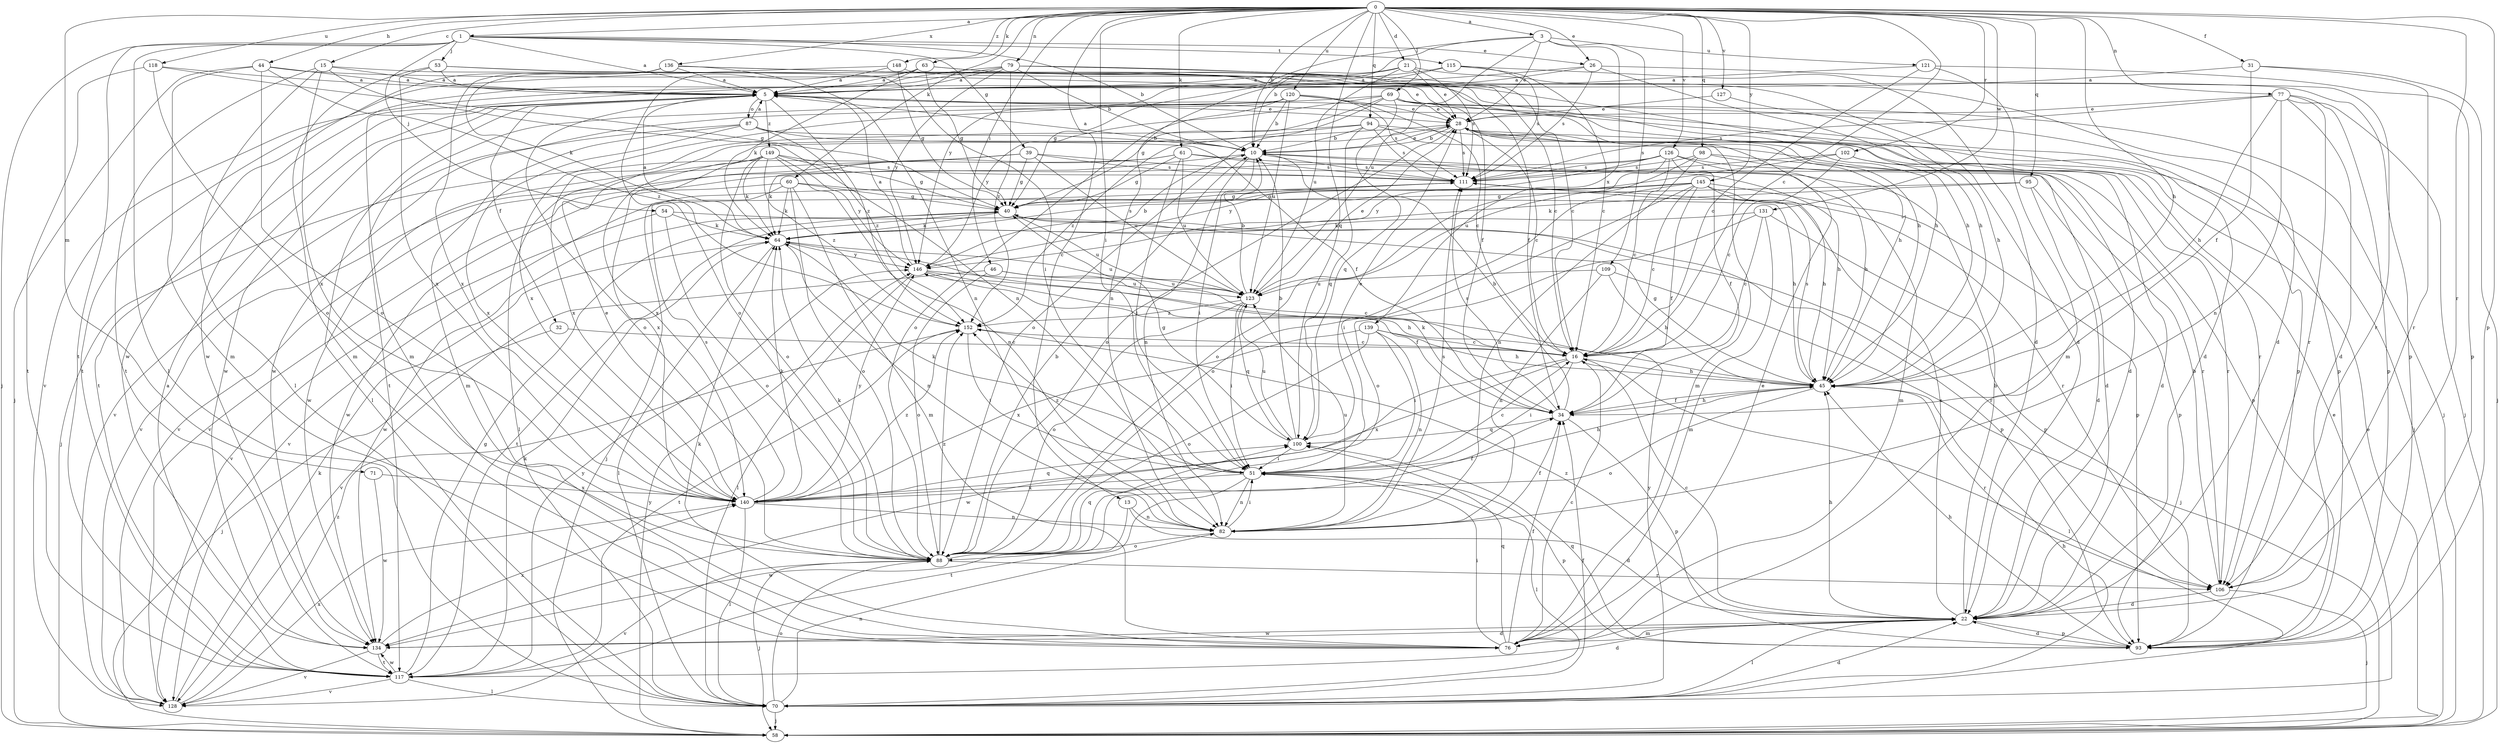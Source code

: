 strict digraph  {
0;
1;
3;
5;
10;
13;
15;
16;
21;
22;
26;
28;
31;
32;
34;
39;
40;
44;
45;
46;
51;
53;
54;
58;
60;
61;
63;
64;
69;
70;
71;
76;
77;
79;
82;
87;
88;
93;
94;
95;
98;
100;
102;
106;
109;
111;
115;
117;
118;
120;
121;
123;
126;
127;
128;
131;
134;
136;
139;
140;
145;
146;
148;
149;
152;
0 -> 1  [label=a];
0 -> 3  [label=a];
0 -> 10  [label=b];
0 -> 13  [label=c];
0 -> 15  [label=c];
0 -> 16  [label=c];
0 -> 21  [label=d];
0 -> 26  [label=e];
0 -> 31  [label=f];
0 -> 44  [label=h];
0 -> 45  [label=h];
0 -> 46  [label=i];
0 -> 51  [label=i];
0 -> 60  [label=k];
0 -> 61  [label=k];
0 -> 63  [label=k];
0 -> 69  [label=l];
0 -> 71  [label=m];
0 -> 77  [label=n];
0 -> 79  [label=n];
0 -> 93  [label=p];
0 -> 94  [label=q];
0 -> 95  [label=q];
0 -> 98  [label=q];
0 -> 100  [label=q];
0 -> 102  [label=r];
0 -> 106  [label=r];
0 -> 118  [label=u];
0 -> 120  [label=u];
0 -> 126  [label=v];
0 -> 127  [label=v];
0 -> 131  [label=w];
0 -> 136  [label=x];
0 -> 145  [label=y];
0 -> 148  [label=z];
1 -> 5  [label=a];
1 -> 10  [label=b];
1 -> 26  [label=e];
1 -> 39  [label=g];
1 -> 53  [label=j];
1 -> 54  [label=j];
1 -> 58  [label=j];
1 -> 70  [label=l];
1 -> 115  [label=t];
1 -> 117  [label=t];
3 -> 10  [label=b];
3 -> 28  [label=e];
3 -> 109  [label=s];
3 -> 121  [label=u];
3 -> 123  [label=u];
3 -> 139  [label=x];
3 -> 146  [label=y];
5 -> 28  [label=e];
5 -> 32  [label=f];
5 -> 45  [label=h];
5 -> 70  [label=l];
5 -> 87  [label=o];
5 -> 88  [label=o];
5 -> 93  [label=p];
5 -> 117  [label=t];
5 -> 134  [label=w];
5 -> 149  [label=z];
5 -> 152  [label=z];
10 -> 5  [label=a];
10 -> 28  [label=e];
10 -> 51  [label=i];
10 -> 64  [label=k];
10 -> 82  [label=n];
10 -> 111  [label=s];
13 -> 22  [label=d];
13 -> 82  [label=n];
13 -> 134  [label=w];
15 -> 5  [label=a];
15 -> 45  [label=h];
15 -> 70  [label=l];
15 -> 82  [label=n];
15 -> 117  [label=t];
15 -> 140  [label=x];
16 -> 45  [label=h];
16 -> 51  [label=i];
16 -> 70  [label=l];
16 -> 134  [label=w];
16 -> 140  [label=x];
21 -> 5  [label=a];
21 -> 28  [label=e];
21 -> 40  [label=g];
21 -> 93  [label=p];
21 -> 111  [label=s];
21 -> 123  [label=u];
22 -> 10  [label=b];
22 -> 16  [label=c];
22 -> 45  [label=h];
22 -> 70  [label=l];
22 -> 76  [label=m];
22 -> 93  [label=p];
22 -> 111  [label=s];
22 -> 134  [label=w];
22 -> 152  [label=z];
26 -> 5  [label=a];
26 -> 45  [label=h];
26 -> 106  [label=r];
26 -> 111  [label=s];
26 -> 128  [label=v];
28 -> 10  [label=b];
28 -> 16  [label=c];
28 -> 58  [label=j];
28 -> 76  [label=m];
28 -> 88  [label=o];
28 -> 111  [label=s];
28 -> 140  [label=x];
31 -> 5  [label=a];
31 -> 34  [label=f];
31 -> 58  [label=j];
31 -> 106  [label=r];
32 -> 16  [label=c];
32 -> 58  [label=j];
34 -> 10  [label=b];
34 -> 45  [label=h];
34 -> 64  [label=k];
34 -> 93  [label=p];
34 -> 100  [label=q];
34 -> 111  [label=s];
39 -> 40  [label=g];
39 -> 45  [label=h];
39 -> 70  [label=l];
39 -> 111  [label=s];
39 -> 123  [label=u];
39 -> 128  [label=v];
40 -> 64  [label=k];
40 -> 93  [label=p];
40 -> 117  [label=t];
40 -> 123  [label=u];
40 -> 134  [label=w];
44 -> 5  [label=a];
44 -> 28  [label=e];
44 -> 58  [label=j];
44 -> 76  [label=m];
44 -> 88  [label=o];
44 -> 152  [label=z];
45 -> 34  [label=f];
45 -> 40  [label=g];
45 -> 88  [label=o];
45 -> 106  [label=r];
45 -> 111  [label=s];
46 -> 16  [label=c];
46 -> 88  [label=o];
46 -> 123  [label=u];
46 -> 128  [label=v];
51 -> 16  [label=c];
51 -> 45  [label=h];
51 -> 64  [label=k];
51 -> 70  [label=l];
51 -> 82  [label=n];
51 -> 93  [label=p];
51 -> 117  [label=t];
51 -> 140  [label=x];
51 -> 152  [label=z];
53 -> 5  [label=a];
53 -> 45  [label=h];
53 -> 51  [label=i];
53 -> 76  [label=m];
53 -> 140  [label=x];
54 -> 64  [label=k];
54 -> 88  [label=o];
54 -> 106  [label=r];
54 -> 128  [label=v];
58 -> 28  [label=e];
58 -> 146  [label=y];
60 -> 40  [label=g];
60 -> 45  [label=h];
60 -> 58  [label=j];
60 -> 64  [label=k];
60 -> 76  [label=m];
60 -> 88  [label=o];
60 -> 134  [label=w];
61 -> 40  [label=g];
61 -> 45  [label=h];
61 -> 51  [label=i];
61 -> 58  [label=j];
61 -> 111  [label=s];
61 -> 123  [label=u];
61 -> 128  [label=v];
63 -> 5  [label=a];
63 -> 16  [label=c];
63 -> 34  [label=f];
63 -> 40  [label=g];
63 -> 64  [label=k];
63 -> 88  [label=o];
64 -> 5  [label=a];
64 -> 70  [label=l];
64 -> 82  [label=n];
64 -> 111  [label=s];
64 -> 123  [label=u];
64 -> 146  [label=y];
69 -> 22  [label=d];
69 -> 28  [label=e];
69 -> 40  [label=g];
69 -> 58  [label=j];
69 -> 88  [label=o];
69 -> 93  [label=p];
69 -> 100  [label=q];
69 -> 134  [label=w];
69 -> 146  [label=y];
70 -> 22  [label=d];
70 -> 28  [label=e];
70 -> 34  [label=f];
70 -> 45  [label=h];
70 -> 58  [label=j];
70 -> 82  [label=n];
70 -> 88  [label=o];
70 -> 146  [label=y];
71 -> 134  [label=w];
71 -> 140  [label=x];
76 -> 16  [label=c];
76 -> 28  [label=e];
76 -> 34  [label=f];
76 -> 51  [label=i];
76 -> 64  [label=k];
76 -> 100  [label=q];
77 -> 22  [label=d];
77 -> 28  [label=e];
77 -> 45  [label=h];
77 -> 58  [label=j];
77 -> 82  [label=n];
77 -> 93  [label=p];
77 -> 106  [label=r];
77 -> 111  [label=s];
79 -> 5  [label=a];
79 -> 10  [label=b];
79 -> 16  [label=c];
79 -> 22  [label=d];
79 -> 76  [label=m];
79 -> 134  [label=w];
79 -> 146  [label=y];
79 -> 152  [label=z];
82 -> 34  [label=f];
82 -> 51  [label=i];
82 -> 88  [label=o];
82 -> 111  [label=s];
82 -> 123  [label=u];
87 -> 5  [label=a];
87 -> 10  [label=b];
87 -> 34  [label=f];
87 -> 76  [label=m];
87 -> 128  [label=v];
87 -> 140  [label=x];
87 -> 152  [label=z];
88 -> 10  [label=b];
88 -> 58  [label=j];
88 -> 64  [label=k];
88 -> 100  [label=q];
88 -> 106  [label=r];
88 -> 128  [label=v];
88 -> 152  [label=z];
93 -> 22  [label=d];
93 -> 45  [label=h];
93 -> 100  [label=q];
94 -> 10  [label=b];
94 -> 22  [label=d];
94 -> 100  [label=q];
94 -> 106  [label=r];
94 -> 111  [label=s];
94 -> 140  [label=x];
94 -> 152  [label=z];
95 -> 22  [label=d];
95 -> 40  [label=g];
95 -> 64  [label=k];
95 -> 93  [label=p];
98 -> 22  [label=d];
98 -> 82  [label=n];
98 -> 93  [label=p];
98 -> 111  [label=s];
98 -> 123  [label=u];
100 -> 10  [label=b];
100 -> 28  [label=e];
100 -> 40  [label=g];
100 -> 51  [label=i];
100 -> 123  [label=u];
102 -> 16  [label=c];
102 -> 22  [label=d];
102 -> 106  [label=r];
102 -> 111  [label=s];
102 -> 146  [label=y];
106 -> 10  [label=b];
106 -> 22  [label=d];
106 -> 58  [label=j];
109 -> 45  [label=h];
109 -> 58  [label=j];
109 -> 82  [label=n];
109 -> 123  [label=u];
111 -> 40  [label=g];
115 -> 5  [label=a];
115 -> 16  [label=c];
115 -> 22  [label=d];
115 -> 82  [label=n];
115 -> 111  [label=s];
117 -> 5  [label=a];
117 -> 22  [label=d];
117 -> 40  [label=g];
117 -> 64  [label=k];
117 -> 70  [label=l];
117 -> 128  [label=v];
117 -> 134  [label=w];
117 -> 146  [label=y];
118 -> 5  [label=a];
118 -> 40  [label=g];
118 -> 88  [label=o];
118 -> 117  [label=t];
120 -> 10  [label=b];
120 -> 16  [label=c];
120 -> 28  [label=e];
120 -> 88  [label=o];
120 -> 111  [label=s];
120 -> 117  [label=t];
120 -> 123  [label=u];
120 -> 140  [label=x];
121 -> 5  [label=a];
121 -> 16  [label=c];
121 -> 76  [label=m];
121 -> 93  [label=p];
123 -> 10  [label=b];
123 -> 28  [label=e];
123 -> 51  [label=i];
123 -> 88  [label=o];
123 -> 100  [label=q];
123 -> 152  [label=z];
126 -> 16  [label=c];
126 -> 34  [label=f];
126 -> 76  [label=m];
126 -> 88  [label=o];
126 -> 106  [label=r];
126 -> 111  [label=s];
126 -> 128  [label=v];
126 -> 146  [label=y];
127 -> 28  [label=e];
127 -> 45  [label=h];
128 -> 64  [label=k];
128 -> 140  [label=x];
128 -> 152  [label=z];
131 -> 16  [label=c];
131 -> 64  [label=k];
131 -> 76  [label=m];
131 -> 88  [label=o];
131 -> 93  [label=p];
134 -> 22  [label=d];
134 -> 117  [label=t];
134 -> 128  [label=v];
134 -> 140  [label=x];
136 -> 5  [label=a];
136 -> 22  [label=d];
136 -> 34  [label=f];
136 -> 64  [label=k];
136 -> 82  [label=n];
136 -> 134  [label=w];
136 -> 140  [label=x];
139 -> 16  [label=c];
139 -> 45  [label=h];
139 -> 51  [label=i];
139 -> 82  [label=n];
139 -> 88  [label=o];
139 -> 140  [label=x];
140 -> 28  [label=e];
140 -> 34  [label=f];
140 -> 64  [label=k];
140 -> 70  [label=l];
140 -> 82  [label=n];
140 -> 100  [label=q];
140 -> 111  [label=s];
140 -> 146  [label=y];
140 -> 152  [label=z];
145 -> 16  [label=c];
145 -> 34  [label=f];
145 -> 40  [label=g];
145 -> 45  [label=h];
145 -> 51  [label=i];
145 -> 88  [label=o];
145 -> 93  [label=p];
145 -> 106  [label=r];
145 -> 128  [label=v];
146 -> 5  [label=a];
146 -> 10  [label=b];
146 -> 34  [label=f];
146 -> 45  [label=h];
146 -> 70  [label=l];
146 -> 123  [label=u];
148 -> 5  [label=a];
148 -> 40  [label=g];
148 -> 45  [label=h];
148 -> 117  [label=t];
149 -> 40  [label=g];
149 -> 64  [label=k];
149 -> 82  [label=n];
149 -> 88  [label=o];
149 -> 111  [label=s];
149 -> 134  [label=w];
149 -> 140  [label=x];
149 -> 146  [label=y];
149 -> 152  [label=z];
152 -> 16  [label=c];
152 -> 51  [label=i];
152 -> 117  [label=t];
}
